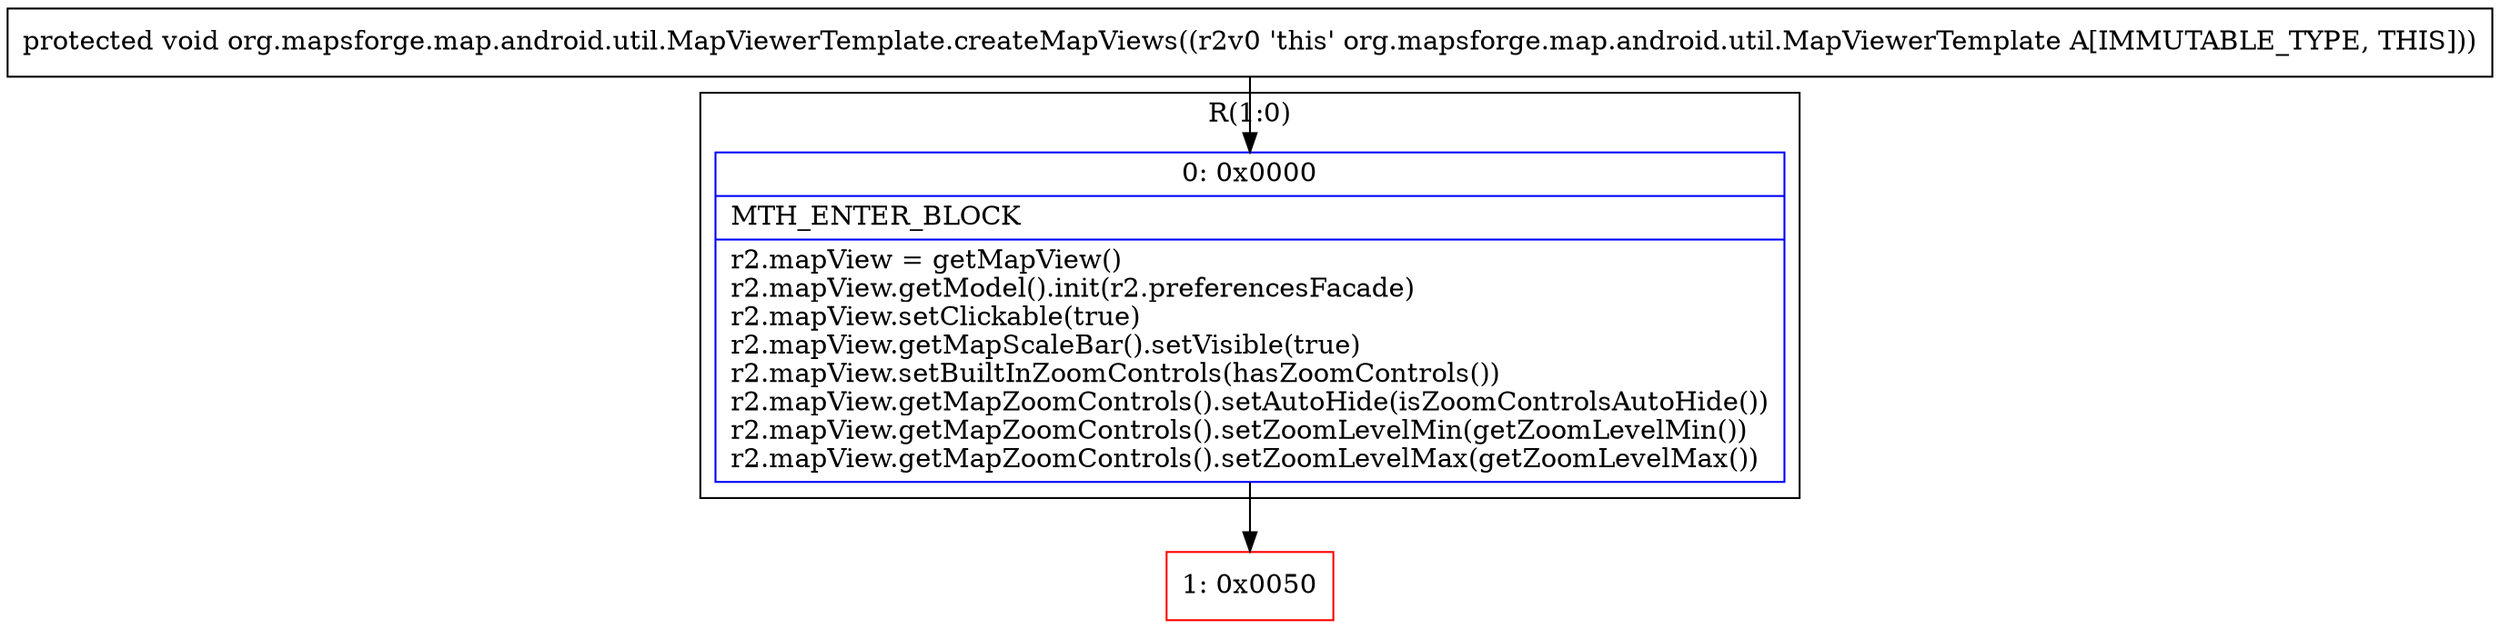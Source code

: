digraph "CFG fororg.mapsforge.map.android.util.MapViewerTemplate.createMapViews()V" {
subgraph cluster_Region_416467598 {
label = "R(1:0)";
node [shape=record,color=blue];
Node_0 [shape=record,label="{0\:\ 0x0000|MTH_ENTER_BLOCK\l|r2.mapView = getMapView()\lr2.mapView.getModel().init(r2.preferencesFacade)\lr2.mapView.setClickable(true)\lr2.mapView.getMapScaleBar().setVisible(true)\lr2.mapView.setBuiltInZoomControls(hasZoomControls())\lr2.mapView.getMapZoomControls().setAutoHide(isZoomControlsAutoHide())\lr2.mapView.getMapZoomControls().setZoomLevelMin(getZoomLevelMin())\lr2.mapView.getMapZoomControls().setZoomLevelMax(getZoomLevelMax())\l}"];
}
Node_1 [shape=record,color=red,label="{1\:\ 0x0050}"];
MethodNode[shape=record,label="{protected void org.mapsforge.map.android.util.MapViewerTemplate.createMapViews((r2v0 'this' org.mapsforge.map.android.util.MapViewerTemplate A[IMMUTABLE_TYPE, THIS])) }"];
MethodNode -> Node_0;
Node_0 -> Node_1;
}

